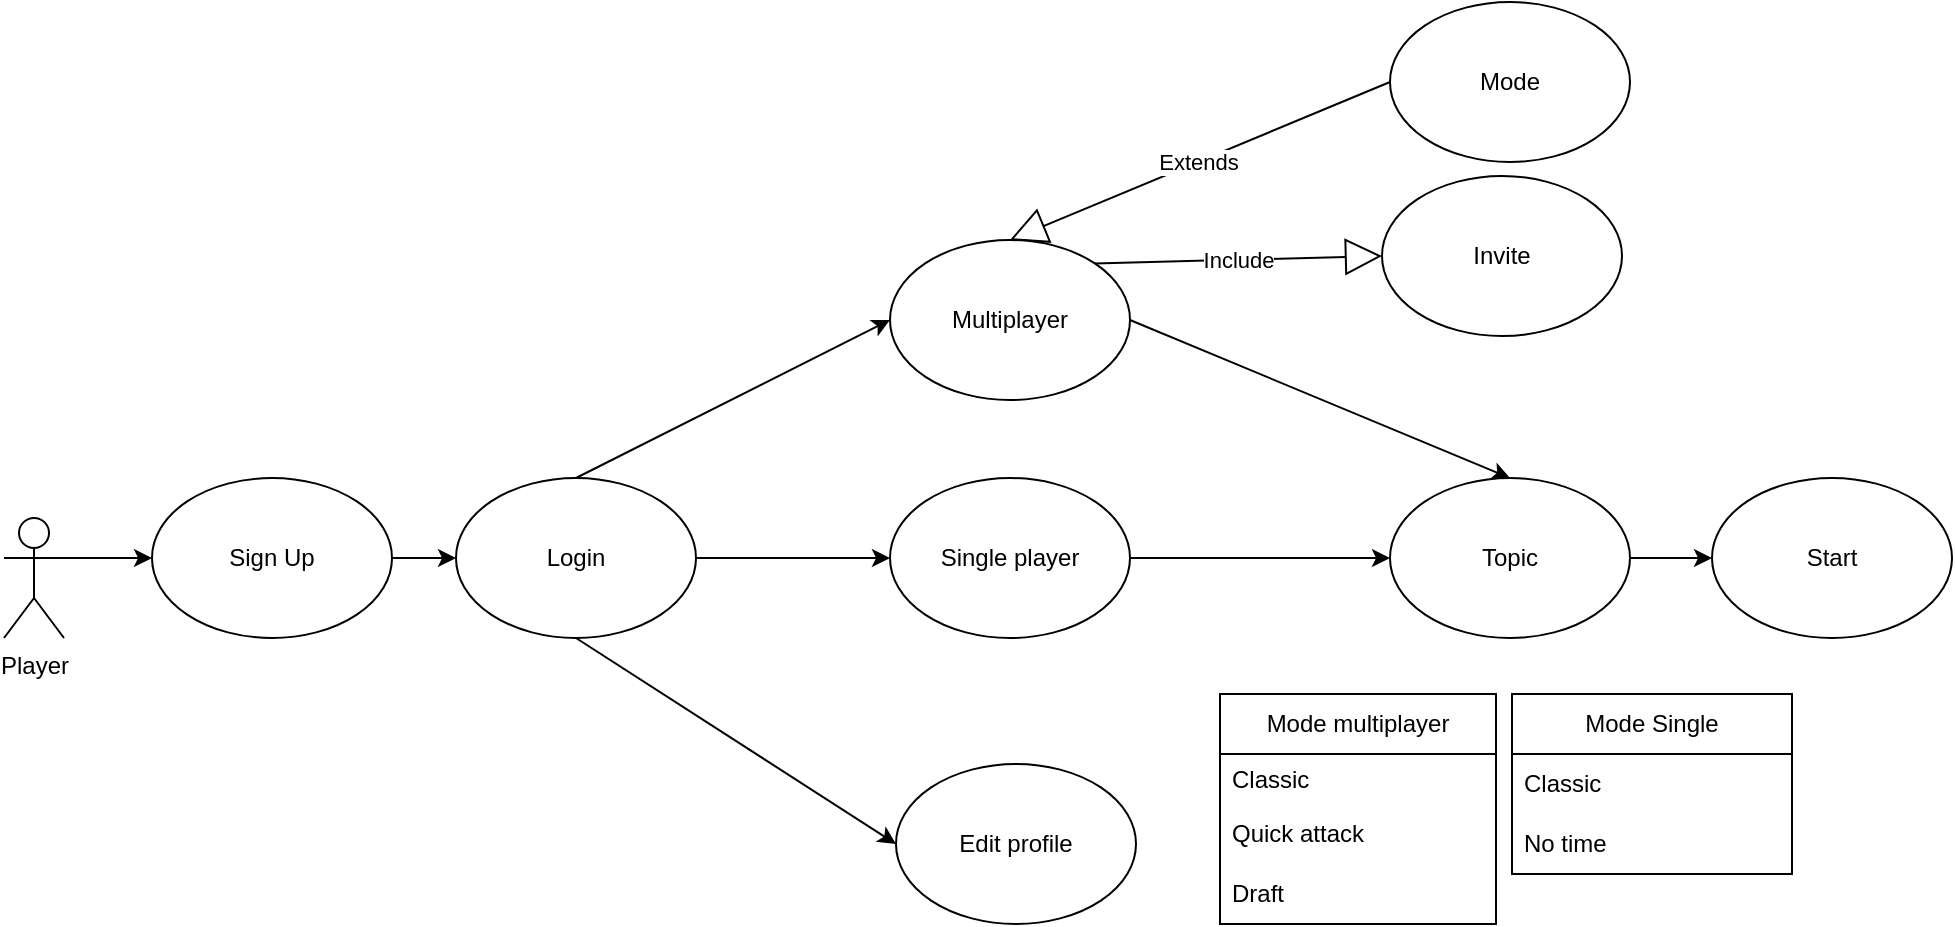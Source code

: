 <mxfile version="22.0.8" type="github">
  <diagram name="Page-1" id="1PqdWoSaJWrxitLMl5rY">
    <mxGraphModel dx="1513" dy="981" grid="0" gridSize="10" guides="1" tooltips="1" connect="1" arrows="1" fold="1" page="0" pageScale="1" pageWidth="827" pageHeight="1169" math="0" shadow="0">
      <root>
        <mxCell id="0" />
        <mxCell id="1" parent="0" />
        <mxCell id="lh3RgN_V7VgUxewfRanb-2" value="Single player" style="ellipse;whiteSpace=wrap;html=1;" vertex="1" parent="1">
          <mxGeometry x="351" y="185" width="120" height="80" as="geometry" />
        </mxCell>
        <mxCell id="lh3RgN_V7VgUxewfRanb-3" value="Multiplayer" style="ellipse;whiteSpace=wrap;html=1;" vertex="1" parent="1">
          <mxGeometry x="351" y="66" width="120" height="80" as="geometry" />
        </mxCell>
        <mxCell id="lh3RgN_V7VgUxewfRanb-4" value="Mode" style="ellipse;whiteSpace=wrap;html=1;" vertex="1" parent="1">
          <mxGeometry x="601" y="-53" width="120" height="80" as="geometry" />
        </mxCell>
        <mxCell id="lh3RgN_V7VgUxewfRanb-5" value="Topic" style="ellipse;whiteSpace=wrap;html=1;" vertex="1" parent="1">
          <mxGeometry x="601" y="185" width="120" height="80" as="geometry" />
        </mxCell>
        <mxCell id="lh3RgN_V7VgUxewfRanb-6" value="Edit profile&lt;br&gt;" style="ellipse;whiteSpace=wrap;html=1;" vertex="1" parent="1">
          <mxGeometry x="354" y="328" width="120" height="80" as="geometry" />
        </mxCell>
        <mxCell id="lh3RgN_V7VgUxewfRanb-7" value="Login" style="ellipse;whiteSpace=wrap;html=1;" vertex="1" parent="1">
          <mxGeometry x="134.0" y="185" width="120" height="80" as="geometry" />
        </mxCell>
        <mxCell id="lh3RgN_V7VgUxewfRanb-11" style="rounded=0;orthogonalLoop=1;jettySize=auto;html=1;entryX=0;entryY=0.5;entryDx=0;entryDy=0;exitX=1;exitY=0.5;exitDx=0;exitDy=0;" edge="1" parent="1" source="lh3RgN_V7VgUxewfRanb-8" target="lh3RgN_V7VgUxewfRanb-7">
          <mxGeometry relative="1" as="geometry">
            <mxPoint x="211" y="278" as="sourcePoint" />
          </mxGeometry>
        </mxCell>
        <mxCell id="lh3RgN_V7VgUxewfRanb-8" value="Sign Up" style="ellipse;whiteSpace=wrap;html=1;" vertex="1" parent="1">
          <mxGeometry x="-18" y="185" width="120" height="80" as="geometry" />
        </mxCell>
        <mxCell id="lh3RgN_V7VgUxewfRanb-12" value="" style="endArrow=classic;html=1;rounded=0;exitX=1;exitY=0.5;exitDx=0;exitDy=0;entryX=0;entryY=0.5;entryDx=0;entryDy=0;" edge="1" parent="1" source="lh3RgN_V7VgUxewfRanb-7" target="lh3RgN_V7VgUxewfRanb-2">
          <mxGeometry width="50" height="50" relative="1" as="geometry">
            <mxPoint x="387" y="298" as="sourcePoint" />
            <mxPoint x="437" y="248" as="targetPoint" />
          </mxGeometry>
        </mxCell>
        <mxCell id="lh3RgN_V7VgUxewfRanb-13" value="" style="endArrow=classic;html=1;rounded=0;exitX=0.5;exitY=0;exitDx=0;exitDy=0;entryX=0;entryY=0.5;entryDx=0;entryDy=0;" edge="1" parent="1" source="lh3RgN_V7VgUxewfRanb-7" target="lh3RgN_V7VgUxewfRanb-3">
          <mxGeometry width="50" height="50" relative="1" as="geometry">
            <mxPoint x="387" y="298" as="sourcePoint" />
            <mxPoint x="437" y="248" as="targetPoint" />
          </mxGeometry>
        </mxCell>
        <mxCell id="lh3RgN_V7VgUxewfRanb-16" value="" style="endArrow=classic;html=1;rounded=0;exitX=1;exitY=0.5;exitDx=0;exitDy=0;entryX=0;entryY=0.5;entryDx=0;entryDy=0;" edge="1" parent="1" source="lh3RgN_V7VgUxewfRanb-2" target="lh3RgN_V7VgUxewfRanb-5">
          <mxGeometry width="50" height="50" relative="1" as="geometry">
            <mxPoint x="460" y="382" as="sourcePoint" />
            <mxPoint x="595" y="231" as="targetPoint" />
          </mxGeometry>
        </mxCell>
        <mxCell id="lh3RgN_V7VgUxewfRanb-17" value="" style="endArrow=classic;html=1;rounded=0;exitX=0.5;exitY=1;exitDx=0;exitDy=0;entryX=0;entryY=0.5;entryDx=0;entryDy=0;" edge="1" parent="1" source="lh3RgN_V7VgUxewfRanb-7" target="lh3RgN_V7VgUxewfRanb-6">
          <mxGeometry width="50" height="50" relative="1" as="geometry">
            <mxPoint x="387" y="298" as="sourcePoint" />
            <mxPoint x="437" y="248" as="targetPoint" />
          </mxGeometry>
        </mxCell>
        <mxCell id="lh3RgN_V7VgUxewfRanb-20" value="Invite" style="ellipse;whiteSpace=wrap;html=1;" vertex="1" parent="1">
          <mxGeometry x="597" y="34" width="120" height="80" as="geometry" />
        </mxCell>
        <mxCell id="lh3RgN_V7VgUxewfRanb-23" value="" style="endArrow=classic;html=1;rounded=0;exitX=1;exitY=0.5;exitDx=0;exitDy=0;entryX=0.5;entryY=0;entryDx=0;entryDy=0;" edge="1" parent="1" source="lh3RgN_V7VgUxewfRanb-3" target="lh3RgN_V7VgUxewfRanb-5">
          <mxGeometry width="50" height="50" relative="1" as="geometry">
            <mxPoint x="387" y="298" as="sourcePoint" />
            <mxPoint x="437" y="248" as="targetPoint" />
          </mxGeometry>
        </mxCell>
        <mxCell id="lh3RgN_V7VgUxewfRanb-24" value="Player" style="shape=umlActor;verticalLabelPosition=bottom;verticalAlign=top;html=1;outlineConnect=0;" vertex="1" parent="1">
          <mxGeometry x="-92" y="205" width="30" height="60" as="geometry" />
        </mxCell>
        <mxCell id="lh3RgN_V7VgUxewfRanb-25" value="" style="endArrow=classic;html=1;rounded=0;exitX=1;exitY=0.333;exitDx=0;exitDy=0;exitPerimeter=0;entryX=0;entryY=0.5;entryDx=0;entryDy=0;" edge="1" parent="1" source="lh3RgN_V7VgUxewfRanb-24" target="lh3RgN_V7VgUxewfRanb-8">
          <mxGeometry width="50" height="50" relative="1" as="geometry">
            <mxPoint x="387" y="298" as="sourcePoint" />
            <mxPoint x="437" y="248" as="targetPoint" />
          </mxGeometry>
        </mxCell>
        <mxCell id="lh3RgN_V7VgUxewfRanb-33" value="Mode multiplayer" style="swimlane;fontStyle=0;childLayout=stackLayout;horizontal=1;startSize=30;horizontalStack=0;resizeParent=1;resizeParentMax=0;resizeLast=0;collapsible=1;marginBottom=0;whiteSpace=wrap;html=1;" vertex="1" parent="1">
          <mxGeometry x="516" y="293" width="138" height="115" as="geometry" />
        </mxCell>
        <mxCell id="lh3RgN_V7VgUxewfRanb-35" value="Classic" style="text;strokeColor=none;fillColor=none;align=left;verticalAlign=middle;spacingLeft=4;spacingRight=4;overflow=hidden;points=[[0,0.5],[1,0.5]];portConstraint=eastwest;rotatable=0;whiteSpace=wrap;html=1;" vertex="1" parent="lh3RgN_V7VgUxewfRanb-33">
          <mxGeometry y="30" width="138" height="25" as="geometry" />
        </mxCell>
        <mxCell id="lh3RgN_V7VgUxewfRanb-34" value="Quick attack" style="text;strokeColor=none;fillColor=none;align=left;verticalAlign=middle;spacingLeft=4;spacingRight=4;overflow=hidden;points=[[0,0.5],[1,0.5]];portConstraint=eastwest;rotatable=0;whiteSpace=wrap;html=1;" vertex="1" parent="lh3RgN_V7VgUxewfRanb-33">
          <mxGeometry y="55" width="138" height="30" as="geometry" />
        </mxCell>
        <mxCell id="lh3RgN_V7VgUxewfRanb-36" value="Draft&amp;nbsp;" style="text;strokeColor=none;fillColor=none;align=left;verticalAlign=middle;spacingLeft=4;spacingRight=4;overflow=hidden;points=[[0,0.5],[1,0.5]];portConstraint=eastwest;rotatable=0;whiteSpace=wrap;html=1;" vertex="1" parent="lh3RgN_V7VgUxewfRanb-33">
          <mxGeometry y="85" width="138" height="30" as="geometry" />
        </mxCell>
        <mxCell id="lh3RgN_V7VgUxewfRanb-43" value="Include" style="endArrow=block;endSize=16;endFill=0;html=1;rounded=0;exitX=1;exitY=0;exitDx=0;exitDy=0;entryX=0;entryY=0.5;entryDx=0;entryDy=0;" edge="1" parent="1" source="lh3RgN_V7VgUxewfRanb-3" target="lh3RgN_V7VgUxewfRanb-20">
          <mxGeometry x="0.006" width="160" relative="1" as="geometry">
            <mxPoint x="332" y="273" as="sourcePoint" />
            <mxPoint x="492" y="273" as="targetPoint" />
            <mxPoint as="offset" />
          </mxGeometry>
        </mxCell>
        <mxCell id="lh3RgN_V7VgUxewfRanb-44" value="Extends" style="endArrow=block;endSize=16;endFill=0;html=1;rounded=0;exitX=0;exitY=0.5;exitDx=0;exitDy=0;entryX=0.5;entryY=0;entryDx=0;entryDy=0;" edge="1" parent="1" source="lh3RgN_V7VgUxewfRanb-4" target="lh3RgN_V7VgUxewfRanb-3">
          <mxGeometry x="0.006" width="160" relative="1" as="geometry">
            <mxPoint x="364" y="275" as="sourcePoint" />
            <mxPoint x="363" y="46" as="targetPoint" />
            <mxPoint as="offset" />
          </mxGeometry>
        </mxCell>
        <mxCell id="lh3RgN_V7VgUxewfRanb-45" style="edgeStyle=orthogonalEdgeStyle;rounded=0;orthogonalLoop=1;jettySize=auto;html=1;exitX=0.5;exitY=1;exitDx=0;exitDy=0;" edge="1" parent="1" source="lh3RgN_V7VgUxewfRanb-4" target="lh3RgN_V7VgUxewfRanb-4">
          <mxGeometry relative="1" as="geometry" />
        </mxCell>
        <mxCell id="lh3RgN_V7VgUxewfRanb-46" value="Start" style="ellipse;whiteSpace=wrap;html=1;" vertex="1" parent="1">
          <mxGeometry x="762" y="185" width="120" height="80" as="geometry" />
        </mxCell>
        <mxCell id="lh3RgN_V7VgUxewfRanb-47" value="" style="endArrow=classic;html=1;rounded=0;entryX=0;entryY=0.5;entryDx=0;entryDy=0;exitX=1;exitY=0.5;exitDx=0;exitDy=0;" edge="1" parent="1" source="lh3RgN_V7VgUxewfRanb-5" target="lh3RgN_V7VgUxewfRanb-46">
          <mxGeometry width="50" height="50" relative="1" as="geometry">
            <mxPoint x="387" y="298" as="sourcePoint" />
            <mxPoint x="437" y="248" as="targetPoint" />
          </mxGeometry>
        </mxCell>
        <mxCell id="lh3RgN_V7VgUxewfRanb-48" value="Mode Single" style="swimlane;fontStyle=0;childLayout=stackLayout;horizontal=1;startSize=30;horizontalStack=0;resizeParent=1;resizeParentMax=0;resizeLast=0;collapsible=1;marginBottom=0;whiteSpace=wrap;html=1;" vertex="1" parent="1">
          <mxGeometry x="662" y="293" width="140" height="90" as="geometry" />
        </mxCell>
        <mxCell id="lh3RgN_V7VgUxewfRanb-49" value="Classic" style="text;strokeColor=none;fillColor=none;align=left;verticalAlign=middle;spacingLeft=4;spacingRight=4;overflow=hidden;points=[[0,0.5],[1,0.5]];portConstraint=eastwest;rotatable=0;whiteSpace=wrap;html=1;" vertex="1" parent="lh3RgN_V7VgUxewfRanb-48">
          <mxGeometry y="30" width="140" height="30" as="geometry" />
        </mxCell>
        <mxCell id="lh3RgN_V7VgUxewfRanb-50" value="No time" style="text;strokeColor=none;fillColor=none;align=left;verticalAlign=middle;spacingLeft=4;spacingRight=4;overflow=hidden;points=[[0,0.5],[1,0.5]];portConstraint=eastwest;rotatable=0;whiteSpace=wrap;html=1;" vertex="1" parent="lh3RgN_V7VgUxewfRanb-48">
          <mxGeometry y="60" width="140" height="30" as="geometry" />
        </mxCell>
      </root>
    </mxGraphModel>
  </diagram>
</mxfile>
